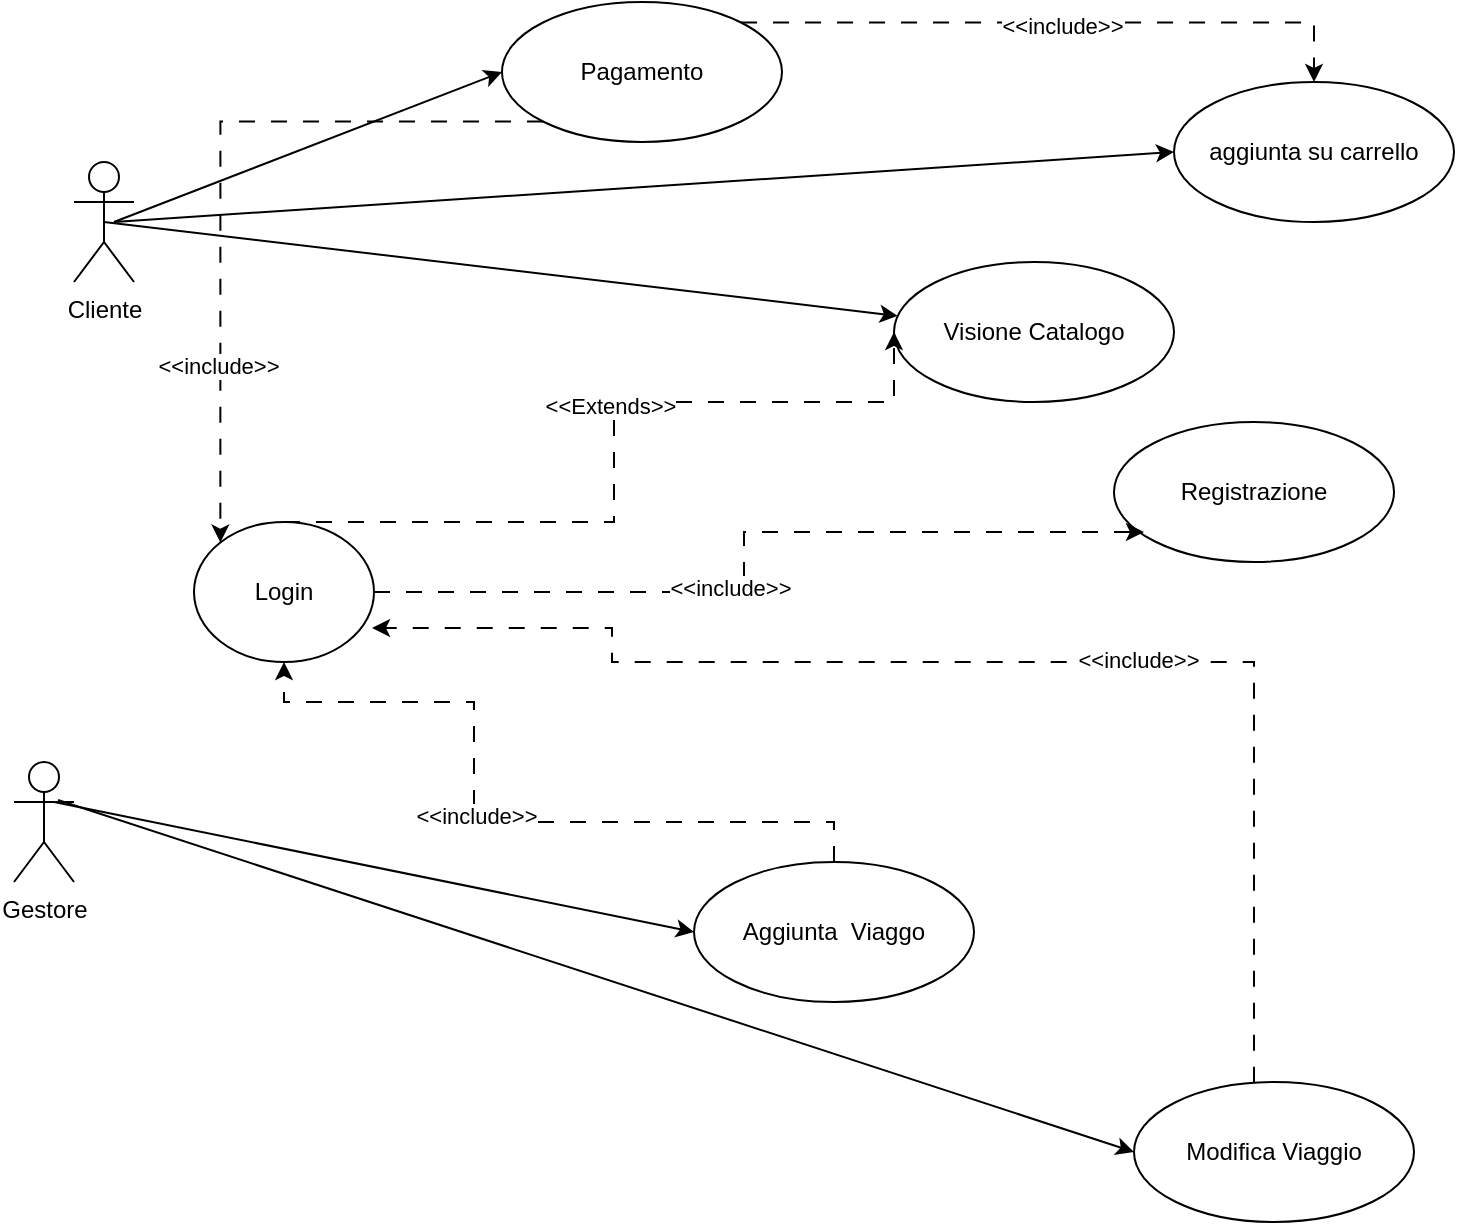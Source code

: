 <mxfile version="22.1.3" type="github">
  <diagram name="Pagina-1" id="CG3OLdO0vx5EQU4jVLVG">
    <mxGraphModel dx="1086" dy="815" grid="1" gridSize="10" guides="1" tooltips="1" connect="1" arrows="1" fold="1" page="1" pageScale="1" pageWidth="827" pageHeight="1169" math="0" shadow="0">
      <root>
        <mxCell id="0" />
        <mxCell id="1" parent="0" />
        <mxCell id="i-kk9Wh4xDvWfMGTQbIF-1" value="Cliente" style="shape=umlActor;verticalLabelPosition=bottom;verticalAlign=top;html=1;" vertex="1" parent="1">
          <mxGeometry x="130" y="100" width="30" height="60" as="geometry" />
        </mxCell>
        <mxCell id="i-kk9Wh4xDvWfMGTQbIF-2" value="Gestore" style="shape=umlActor;verticalLabelPosition=bottom;verticalAlign=top;html=1;" vertex="1" parent="1">
          <mxGeometry x="100" y="400" width="30" height="60" as="geometry" />
        </mxCell>
        <mxCell id="i-kk9Wh4xDvWfMGTQbIF-3" value="Visione Catalogo" style="ellipse;whiteSpace=wrap;html=1;" vertex="1" parent="1">
          <mxGeometry x="540" y="150" width="140" height="70" as="geometry" />
        </mxCell>
        <mxCell id="i-kk9Wh4xDvWfMGTQbIF-4" value="Modifica Viaggio" style="ellipse;whiteSpace=wrap;html=1;" vertex="1" parent="1">
          <mxGeometry x="660" y="560" width="140" height="70" as="geometry" />
        </mxCell>
        <mxCell id="i-kk9Wh4xDvWfMGTQbIF-36" style="edgeStyle=orthogonalEdgeStyle;rounded=0;orthogonalLoop=1;jettySize=auto;html=1;entryX=0.5;entryY=1;entryDx=0;entryDy=0;dashed=1;dashPattern=8 8;" edge="1" parent="1" source="i-kk9Wh4xDvWfMGTQbIF-5" target="i-kk9Wh4xDvWfMGTQbIF-7">
          <mxGeometry relative="1" as="geometry">
            <Array as="points">
              <mxPoint x="330" y="430" />
              <mxPoint x="330" y="370" />
              <mxPoint x="235" y="370" />
            </Array>
          </mxGeometry>
        </mxCell>
        <mxCell id="i-kk9Wh4xDvWfMGTQbIF-37" value="&amp;lt;&amp;lt;include&amp;gt;&amp;gt;" style="edgeLabel;html=1;align=center;verticalAlign=middle;resizable=0;points=[];" vertex="1" connectable="0" parent="i-kk9Wh4xDvWfMGTQbIF-36">
          <mxGeometry x="0.086" y="-1" relative="1" as="geometry">
            <mxPoint as="offset" />
          </mxGeometry>
        </mxCell>
        <mxCell id="i-kk9Wh4xDvWfMGTQbIF-5" value="Aggiunta&amp;nbsp; Viaggo" style="ellipse;whiteSpace=wrap;html=1;" vertex="1" parent="1">
          <mxGeometry x="440" y="450" width="140" height="70" as="geometry" />
        </mxCell>
        <mxCell id="i-kk9Wh4xDvWfMGTQbIF-40" style="edgeStyle=orthogonalEdgeStyle;rounded=0;orthogonalLoop=1;jettySize=auto;html=1;exitX=0;exitY=1;exitDx=0;exitDy=0;entryX=0;entryY=0;entryDx=0;entryDy=0;dashed=1;dashPattern=8 8;" edge="1" parent="1" source="i-kk9Wh4xDvWfMGTQbIF-6" target="i-kk9Wh4xDvWfMGTQbIF-7">
          <mxGeometry relative="1" as="geometry" />
        </mxCell>
        <mxCell id="i-kk9Wh4xDvWfMGTQbIF-41" value="&amp;lt;&amp;lt;include&amp;gt;&amp;gt;" style="edgeLabel;html=1;align=center;verticalAlign=middle;resizable=0;points=[];" vertex="1" connectable="0" parent="i-kk9Wh4xDvWfMGTQbIF-40">
          <mxGeometry x="0.521" y="-1" relative="1" as="geometry">
            <mxPoint as="offset" />
          </mxGeometry>
        </mxCell>
        <mxCell id="i-kk9Wh4xDvWfMGTQbIF-47" style="edgeStyle=orthogonalEdgeStyle;rounded=0;orthogonalLoop=1;jettySize=auto;html=1;exitX=1;exitY=0;exitDx=0;exitDy=0;entryX=0.5;entryY=0;entryDx=0;entryDy=0;dashed=1;dashPattern=8 8;" edge="1" parent="1" source="i-kk9Wh4xDvWfMGTQbIF-6" target="i-kk9Wh4xDvWfMGTQbIF-16">
          <mxGeometry relative="1" as="geometry" />
        </mxCell>
        <mxCell id="i-kk9Wh4xDvWfMGTQbIF-48" value="&amp;lt;&amp;lt;include&amp;gt;&amp;gt;" style="edgeLabel;html=1;align=center;verticalAlign=middle;resizable=0;points=[];" vertex="1" connectable="0" parent="i-kk9Wh4xDvWfMGTQbIF-47">
          <mxGeometry x="0.015" y="-1" relative="1" as="geometry">
            <mxPoint as="offset" />
          </mxGeometry>
        </mxCell>
        <mxCell id="i-kk9Wh4xDvWfMGTQbIF-6" value="Pagamento" style="ellipse;whiteSpace=wrap;html=1;" vertex="1" parent="1">
          <mxGeometry x="344" y="20" width="140" height="70" as="geometry" />
        </mxCell>
        <mxCell id="i-kk9Wh4xDvWfMGTQbIF-44" style="edgeStyle=orthogonalEdgeStyle;rounded=0;orthogonalLoop=1;jettySize=auto;html=1;entryX=0;entryY=0.5;entryDx=0;entryDy=0;dashed=1;dashPattern=8 8;" edge="1" parent="1" source="i-kk9Wh4xDvWfMGTQbIF-7" target="i-kk9Wh4xDvWfMGTQbIF-3">
          <mxGeometry relative="1" as="geometry">
            <Array as="points">
              <mxPoint x="400" y="280" />
              <mxPoint x="400" y="220" />
              <mxPoint x="540" y="220" />
            </Array>
          </mxGeometry>
        </mxCell>
        <mxCell id="i-kk9Wh4xDvWfMGTQbIF-45" value="&amp;lt;&amp;lt;Extends&amp;gt;&amp;gt;" style="edgeLabel;html=1;align=center;verticalAlign=middle;resizable=0;points=[];" vertex="1" connectable="0" parent="i-kk9Wh4xDvWfMGTQbIF-44">
          <mxGeometry x="0.118" y="2" relative="1" as="geometry">
            <mxPoint as="offset" />
          </mxGeometry>
        </mxCell>
        <mxCell id="i-kk9Wh4xDvWfMGTQbIF-7" value="Login" style="ellipse;whiteSpace=wrap;html=1;" vertex="1" parent="1">
          <mxGeometry x="190" y="280" width="90" height="70" as="geometry" />
        </mxCell>
        <mxCell id="i-kk9Wh4xDvWfMGTQbIF-8" value="Registrazione" style="ellipse;whiteSpace=wrap;html=1;" vertex="1" parent="1">
          <mxGeometry x="650" y="230" width="140" height="70" as="geometry" />
        </mxCell>
        <mxCell id="i-kk9Wh4xDvWfMGTQbIF-9" value="" style="endArrow=classic;html=1;rounded=0;entryX=0;entryY=0.5;entryDx=0;entryDy=0;" edge="1" parent="1" target="i-kk9Wh4xDvWfMGTQbIF-6">
          <mxGeometry width="50" height="50" relative="1" as="geometry">
            <mxPoint x="150" y="130" as="sourcePoint" />
            <mxPoint x="250" y="110" as="targetPoint" />
          </mxGeometry>
        </mxCell>
        <mxCell id="i-kk9Wh4xDvWfMGTQbIF-10" value="" style="endArrow=classic;html=1;rounded=0;exitX=0.5;exitY=0.5;exitDx=0;exitDy=0;exitPerimeter=0;" edge="1" parent="1" source="i-kk9Wh4xDvWfMGTQbIF-1" target="i-kk9Wh4xDvWfMGTQbIF-3">
          <mxGeometry width="50" height="50" relative="1" as="geometry">
            <mxPoint x="170" y="134" as="sourcePoint" />
            <mxPoint x="354" y="65" as="targetPoint" />
          </mxGeometry>
        </mxCell>
        <mxCell id="i-kk9Wh4xDvWfMGTQbIF-13" value="" style="endArrow=classic;html=1;rounded=0;exitX=0.733;exitY=0.317;exitDx=0;exitDy=0;exitPerimeter=0;entryX=0;entryY=0.5;entryDx=0;entryDy=0;" edge="1" parent="1" source="i-kk9Wh4xDvWfMGTQbIF-2" target="i-kk9Wh4xDvWfMGTQbIF-4">
          <mxGeometry width="50" height="50" relative="1" as="geometry">
            <mxPoint x="155" y="140" as="sourcePoint" />
            <mxPoint x="320" y="325" as="targetPoint" />
          </mxGeometry>
        </mxCell>
        <mxCell id="i-kk9Wh4xDvWfMGTQbIF-15" value="" style="endArrow=classic;html=1;rounded=0;entryX=0;entryY=0.5;entryDx=0;entryDy=0;" edge="1" parent="1" target="i-kk9Wh4xDvWfMGTQbIF-5">
          <mxGeometry width="50" height="50" relative="1" as="geometry">
            <mxPoint x="120" y="420" as="sourcePoint" />
            <mxPoint x="336" y="347" as="targetPoint" />
          </mxGeometry>
        </mxCell>
        <mxCell id="i-kk9Wh4xDvWfMGTQbIF-16" value="aggiunta su carrello" style="ellipse;whiteSpace=wrap;html=1;" vertex="1" parent="1">
          <mxGeometry x="680" y="60" width="140" height="70" as="geometry" />
        </mxCell>
        <mxCell id="i-kk9Wh4xDvWfMGTQbIF-17" value="" style="endArrow=classic;html=1;rounded=0;entryX=0;entryY=0.5;entryDx=0;entryDy=0;" edge="1" parent="1" target="i-kk9Wh4xDvWfMGTQbIF-16">
          <mxGeometry width="50" height="50" relative="1" as="geometry">
            <mxPoint x="150" y="130" as="sourcePoint" />
            <mxPoint x="354" y="65" as="targetPoint" />
          </mxGeometry>
        </mxCell>
        <mxCell id="i-kk9Wh4xDvWfMGTQbIF-25" style="edgeStyle=orthogonalEdgeStyle;rounded=0;orthogonalLoop=1;jettySize=auto;html=1;entryX=0.989;entryY=0.757;entryDx=0;entryDy=0;entryPerimeter=0;dashed=1;dashPattern=8 8;" edge="1" parent="1" source="i-kk9Wh4xDvWfMGTQbIF-4" target="i-kk9Wh4xDvWfMGTQbIF-7">
          <mxGeometry relative="1" as="geometry">
            <Array as="points">
              <mxPoint x="720" y="350" />
              <mxPoint x="399" y="350" />
            </Array>
          </mxGeometry>
        </mxCell>
        <mxCell id="i-kk9Wh4xDvWfMGTQbIF-33" value="&amp;lt;&amp;lt;include&amp;gt;&amp;gt;" style="edgeLabel;html=1;align=center;verticalAlign=middle;resizable=0;points=[];" vertex="1" connectable="0" parent="i-kk9Wh4xDvWfMGTQbIF-25">
          <mxGeometry x="-0.196" y="-1" relative="1" as="geometry">
            <mxPoint as="offset" />
          </mxGeometry>
        </mxCell>
        <mxCell id="i-kk9Wh4xDvWfMGTQbIF-38" style="edgeStyle=orthogonalEdgeStyle;rounded=0;orthogonalLoop=1;jettySize=auto;html=1;entryX=0.107;entryY=0.786;entryDx=0;entryDy=0;entryPerimeter=0;dashed=1;dashPattern=8 8;" edge="1" parent="1" source="i-kk9Wh4xDvWfMGTQbIF-7" target="i-kk9Wh4xDvWfMGTQbIF-8">
          <mxGeometry relative="1" as="geometry" />
        </mxCell>
        <mxCell id="i-kk9Wh4xDvWfMGTQbIF-39" value="&amp;lt;&amp;lt;include&amp;gt;&amp;gt;" style="edgeLabel;html=1;align=center;verticalAlign=middle;resizable=0;points=[];" vertex="1" connectable="0" parent="i-kk9Wh4xDvWfMGTQbIF-38">
          <mxGeometry x="-0.141" y="2" relative="1" as="geometry">
            <mxPoint as="offset" />
          </mxGeometry>
        </mxCell>
      </root>
    </mxGraphModel>
  </diagram>
</mxfile>
